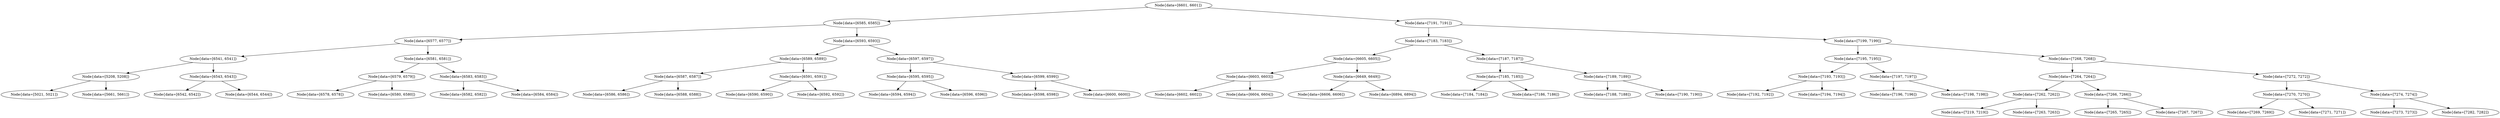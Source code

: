 digraph G{
140212656 [label="Node{data=[6601, 6601]}"]
140212656 -> 1012846481
1012846481 [label="Node{data=[6585, 6585]}"]
1012846481 -> 435121606
435121606 [label="Node{data=[6577, 6577]}"]
435121606 -> 468130525
468130525 [label="Node{data=[6541, 6541]}"]
468130525 -> 1218606824
1218606824 [label="Node{data=[5208, 5208]}"]
1218606824 -> 38406698
38406698 [label="Node{data=[5021, 5021]}"]
1218606824 -> 1621743352
1621743352 [label="Node{data=[5661, 5661]}"]
468130525 -> 1136335298
1136335298 [label="Node{data=[6543, 6543]}"]
1136335298 -> 410333803
410333803 [label="Node{data=[6542, 6542]}"]
1136335298 -> 1245470741
1245470741 [label="Node{data=[6544, 6544]}"]
435121606 -> 1678537148
1678537148 [label="Node{data=[6581, 6581]}"]
1678537148 -> 2145522166
2145522166 [label="Node{data=[6579, 6579]}"]
2145522166 -> 1312133643
1312133643 [label="Node{data=[6578, 6578]}"]
2145522166 -> 1730178832
1730178832 [label="Node{data=[6580, 6580]}"]
1678537148 -> 1613132761
1613132761 [label="Node{data=[6583, 6583]}"]
1613132761 -> 254059402
254059402 [label="Node{data=[6582, 6582]}"]
1613132761 -> 1835261359
1835261359 [label="Node{data=[6584, 6584]}"]
1012846481 -> 157247484
157247484 [label="Node{data=[6593, 6593]}"]
157247484 -> 1513383349
1513383349 [label="Node{data=[6589, 6589]}"]
1513383349 -> 1889973642
1889973642 [label="Node{data=[6587, 6587]}"]
1889973642 -> 56332436
56332436 [label="Node{data=[6586, 6586]}"]
1889973642 -> 1909028740
1909028740 [label="Node{data=[6588, 6588]}"]
1513383349 -> 145341893
145341893 [label="Node{data=[6591, 6591]}"]
145341893 -> 1306936255
1306936255 [label="Node{data=[6590, 6590]}"]
145341893 -> 317109671
317109671 [label="Node{data=[6592, 6592]}"]
157247484 -> 673813800
673813800 [label="Node{data=[6597, 6597]}"]
673813800 -> 1839944317
1839944317 [label="Node{data=[6595, 6595]}"]
1839944317 -> 313466828
313466828 [label="Node{data=[6594, 6594]}"]
1839944317 -> 902024115
902024115 [label="Node{data=[6596, 6596]}"]
673813800 -> 1369934070
1369934070 [label="Node{data=[6599, 6599]}"]
1369934070 -> 1722286085
1722286085 [label="Node{data=[6598, 6598]}"]
1369934070 -> 202580579
202580579 [label="Node{data=[6600, 6600]}"]
140212656 -> 656866817
656866817 [label="Node{data=[7191, 7191]}"]
656866817 -> 1252729387
1252729387 [label="Node{data=[7183, 7183]}"]
1252729387 -> 1814408019
1814408019 [label="Node{data=[6605, 6605]}"]
1814408019 -> 2033228942
2033228942 [label="Node{data=[6603, 6603]}"]
2033228942 -> 1777775455
1777775455 [label="Node{data=[6602, 6602]}"]
2033228942 -> 2053078576
2053078576 [label="Node{data=[6604, 6604]}"]
1814408019 -> 996228379
996228379 [label="Node{data=[6649, 6649]}"]
996228379 -> 1179124245
1179124245 [label="Node{data=[6606, 6606]}"]
996228379 -> 452476360
452476360 [label="Node{data=[6894, 6894]}"]
1252729387 -> 467103321
467103321 [label="Node{data=[7187, 7187]}"]
467103321 -> 694948317
694948317 [label="Node{data=[7185, 7185]}"]
694948317 -> 800257615
800257615 [label="Node{data=[7184, 7184]}"]
694948317 -> 1954519052
1954519052 [label="Node{data=[7186, 7186]}"]
467103321 -> 1425704316
1425704316 [label="Node{data=[7189, 7189]}"]
1425704316 -> 500270279
500270279 [label="Node{data=[7188, 7188]}"]
1425704316 -> 627640764
627640764 [label="Node{data=[7190, 7190]}"]
656866817 -> 769546981
769546981 [label="Node{data=[7199, 7199]}"]
769546981 -> 756022087
756022087 [label="Node{data=[7195, 7195]}"]
756022087 -> 1013556637
1013556637 [label="Node{data=[7193, 7193]}"]
1013556637 -> 1369468741
1369468741 [label="Node{data=[7192, 7192]}"]
1013556637 -> 251006694
251006694 [label="Node{data=[7194, 7194]}"]
756022087 -> 1559300540
1559300540 [label="Node{data=[7197, 7197]}"]
1559300540 -> 767888114
767888114 [label="Node{data=[7196, 7196]}"]
1559300540 -> 2144178760
2144178760 [label="Node{data=[7198, 7198]}"]
769546981 -> 1098003049
1098003049 [label="Node{data=[7268, 7268]}"]
1098003049 -> 354058002
354058002 [label="Node{data=[7264, 7264]}"]
354058002 -> 277706201
277706201 [label="Node{data=[7262, 7262]}"]
277706201 -> 54655570
54655570 [label="Node{data=[7219, 7219]}"]
277706201 -> 1408266537
1408266537 [label="Node{data=[7263, 7263]}"]
354058002 -> 366241450
366241450 [label="Node{data=[7266, 7266]}"]
366241450 -> 1854732916
1854732916 [label="Node{data=[7265, 7265]}"]
366241450 -> 1653804701
1653804701 [label="Node{data=[7267, 7267]}"]
1098003049 -> 851071711
851071711 [label="Node{data=[7272, 7272]}"]
851071711 -> 82678548
82678548 [label="Node{data=[7270, 7270]}"]
82678548 -> 230397607
230397607 [label="Node{data=[7269, 7269]}"]
82678548 -> 1999017579
1999017579 [label="Node{data=[7271, 7271]}"]
851071711 -> 392830714
392830714 [label="Node{data=[7274, 7274]}"]
392830714 -> 2138528304
2138528304 [label="Node{data=[7273, 7273]}"]
392830714 -> 782824919
782824919 [label="Node{data=[7282, 7282]}"]
}